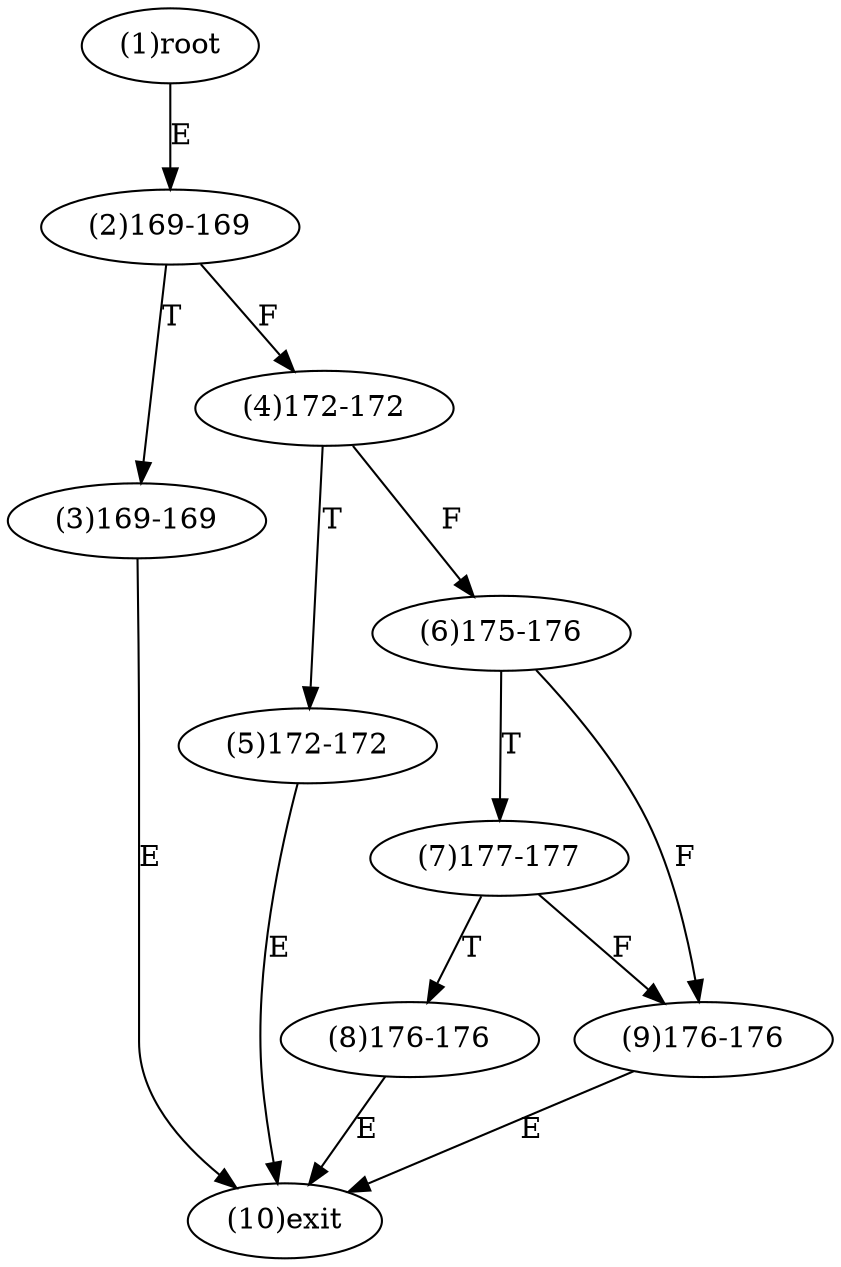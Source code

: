 digraph "" { 
1[ label="(1)root"];
2[ label="(2)169-169"];
3[ label="(3)169-169"];
4[ label="(4)172-172"];
5[ label="(5)172-172"];
6[ label="(6)175-176"];
7[ label="(7)177-177"];
8[ label="(8)176-176"];
9[ label="(9)176-176"];
10[ label="(10)exit"];
1->2[ label="E"];
2->4[ label="F"];
2->3[ label="T"];
3->10[ label="E"];
4->6[ label="F"];
4->5[ label="T"];
5->10[ label="E"];
6->9[ label="F"];
6->7[ label="T"];
7->9[ label="F"];
7->8[ label="T"];
8->10[ label="E"];
9->10[ label="E"];
}